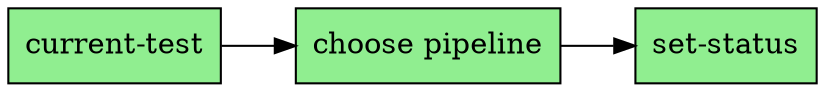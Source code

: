 digraph pipeline {
  node [shape="box"]
  rankdir=LR
  n3 [label="current-test",fillcolor="#90ee90",style="filled"]
  n2 [label="choose pipeline",fillcolor="#90ee90",style="filled"]
  n1 [label="set-status",fillcolor="#90ee90",style="filled"]
  n2 -> n1
  n3 -> n2
  }
